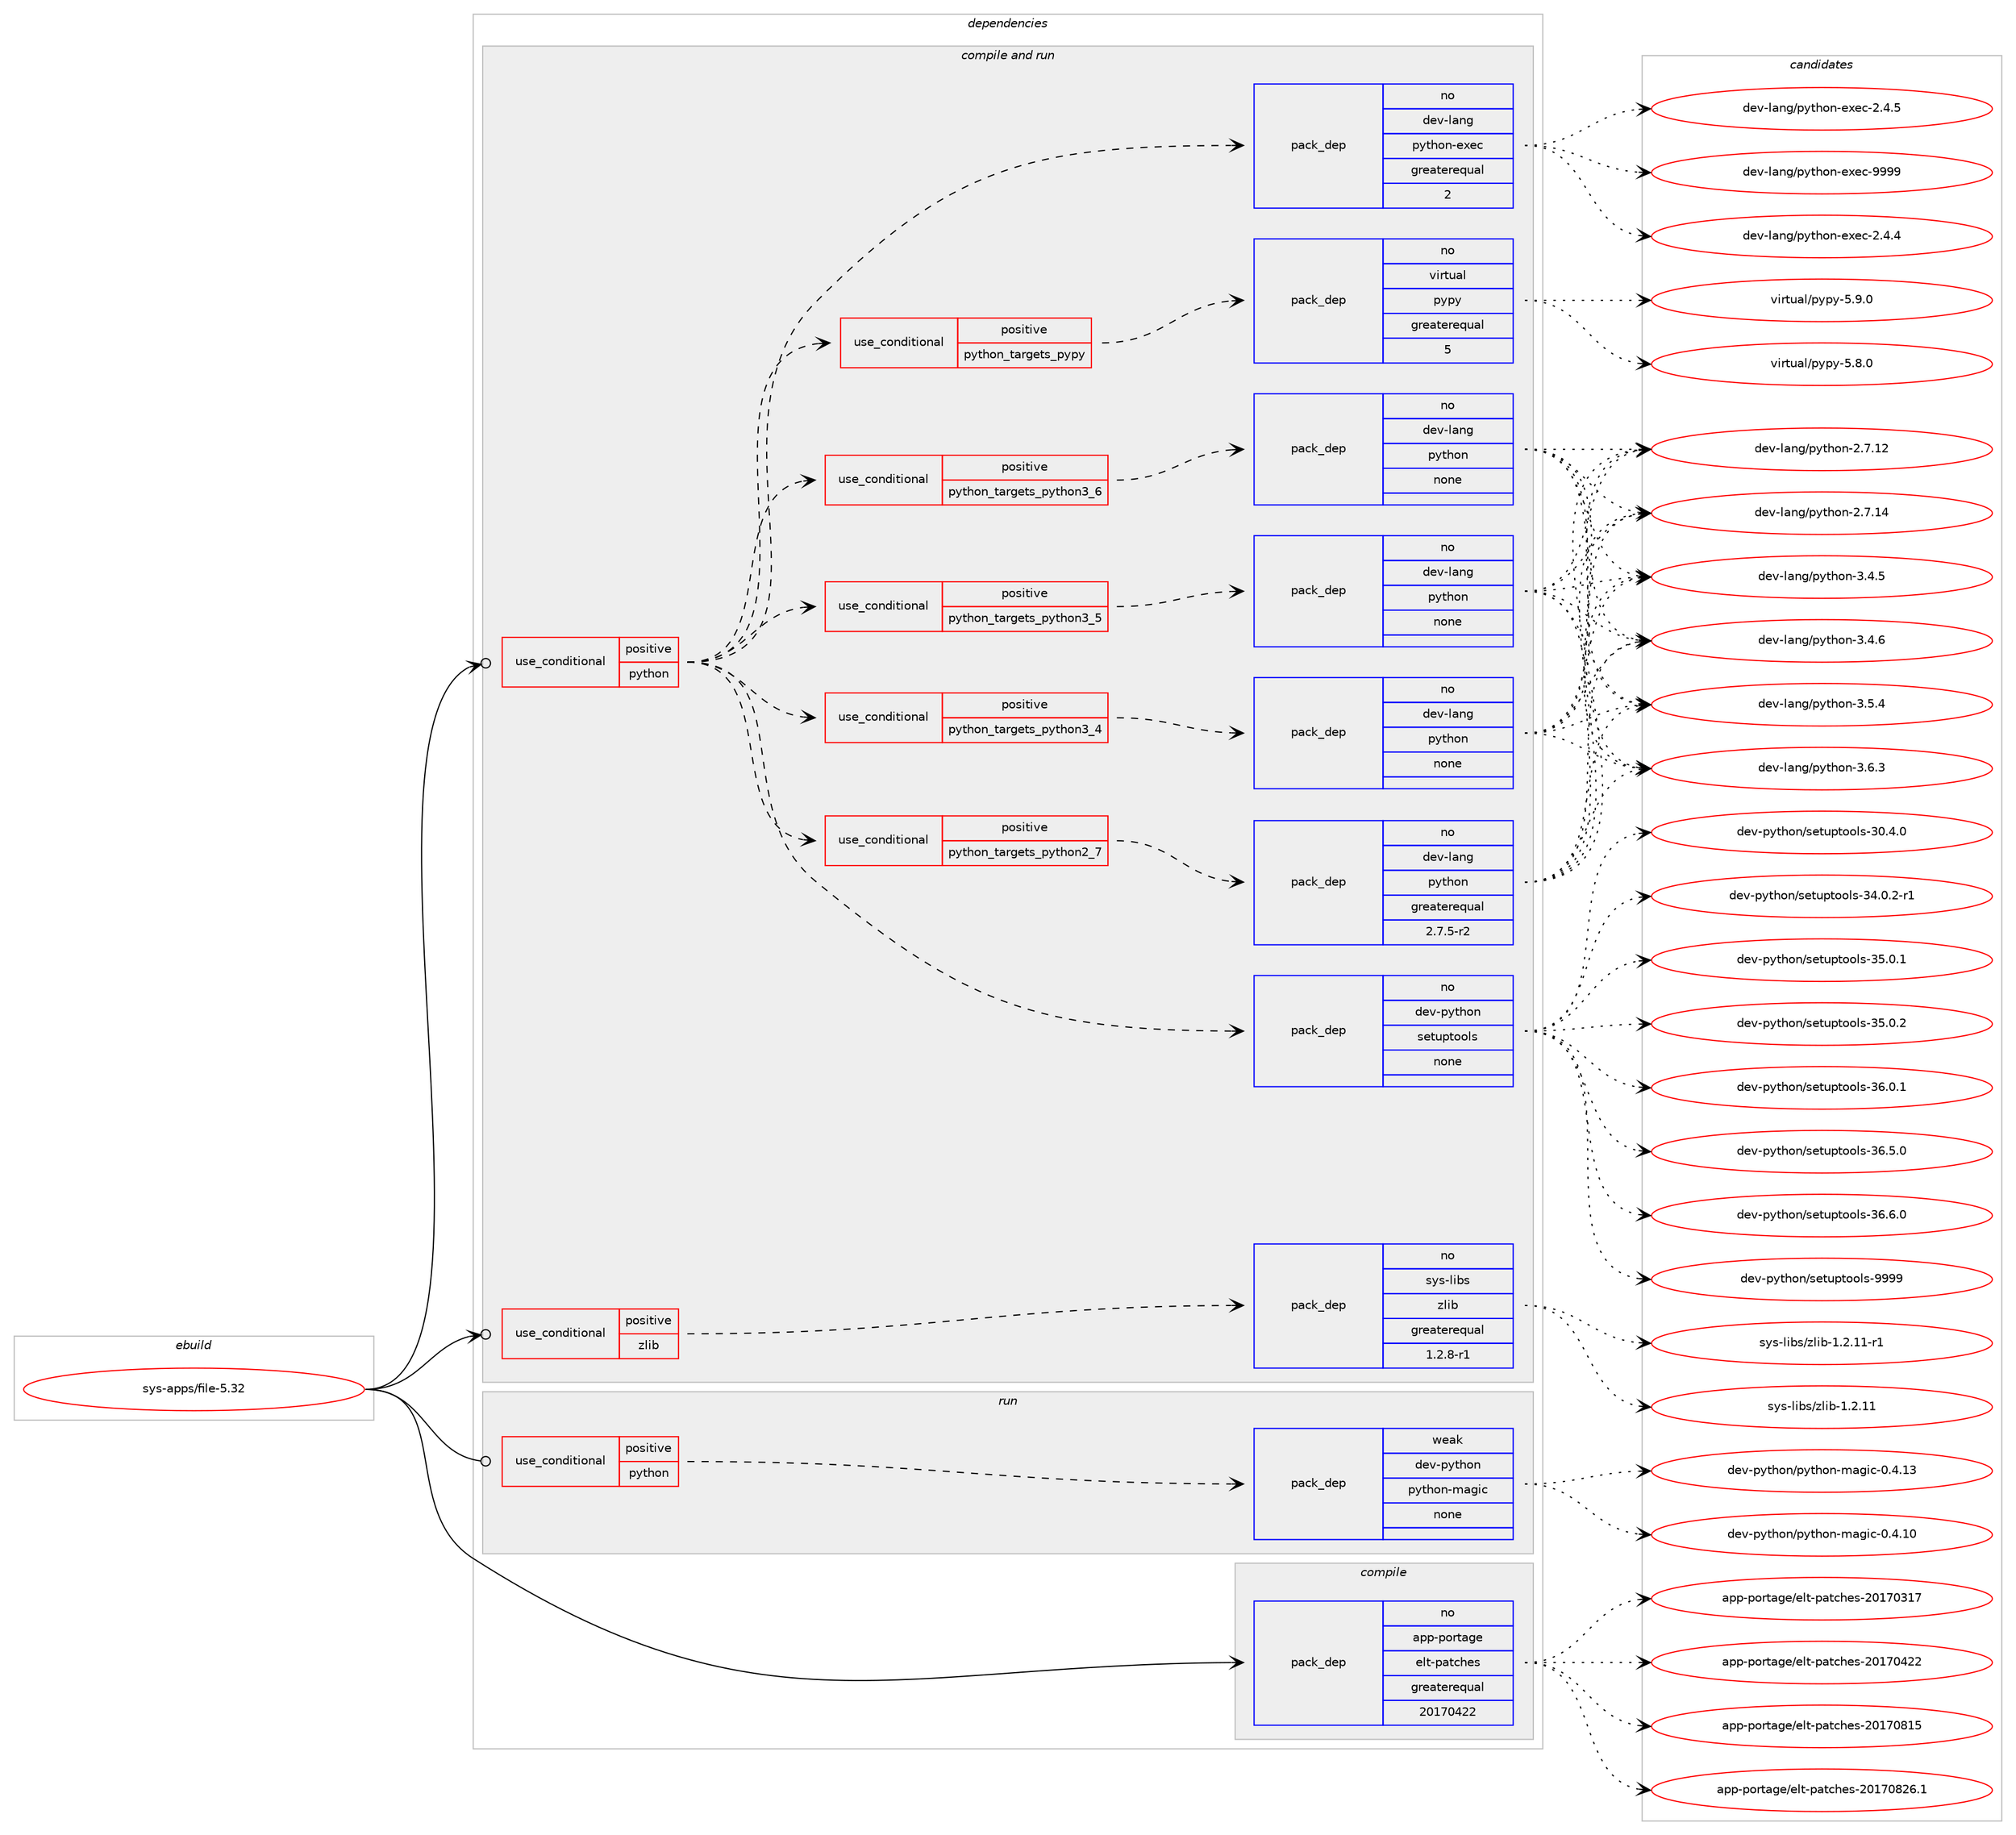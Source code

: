 digraph prolog {

# *************
# Graph options
# *************

newrank=true;
concentrate=true;
compound=true;
graph [rankdir=LR,fontname=Helvetica,fontsize=10,ranksep=1.5];#, ranksep=2.5, nodesep=0.2];
edge  [arrowhead=vee];
node  [fontname=Helvetica,fontsize=10];

# **********
# The ebuild
# **********

subgraph cluster_leftcol {
color=gray;
rank=same;
label=<<i>ebuild</i>>;
id [label="sys-apps/file-5.32", color=red, width=4, href="../sys-apps/file-5.32.svg"];
}

# ****************
# The dependencies
# ****************

subgraph cluster_midcol {
color=gray;
label=<<i>dependencies</i>>;
subgraph cluster_compile {
fillcolor="#eeeeee";
style=filled;
label=<<i>compile</i>>;
subgraph pack347781 {
dependency468574 [label=<<TABLE BORDER="0" CELLBORDER="1" CELLSPACING="0" CELLPADDING="4" WIDTH="220"><TR><TD ROWSPAN="6" CELLPADDING="30">pack_dep</TD></TR><TR><TD WIDTH="110">no</TD></TR><TR><TD>app-portage</TD></TR><TR><TD>elt-patches</TD></TR><TR><TD>greaterequal</TD></TR><TR><TD>20170422</TD></TR></TABLE>>, shape=none, color=blue];
}
id:e -> dependency468574:w [weight=20,style="solid",arrowhead="vee"];
}
subgraph cluster_compileandrun {
fillcolor="#eeeeee";
style=filled;
label=<<i>compile and run</i>>;
subgraph cond112710 {
dependency468575 [label=<<TABLE BORDER="0" CELLBORDER="1" CELLSPACING="0" CELLPADDING="4"><TR><TD ROWSPAN="3" CELLPADDING="10">use_conditional</TD></TR><TR><TD>positive</TD></TR><TR><TD>python</TD></TR></TABLE>>, shape=none, color=red];
subgraph cond112711 {
dependency468576 [label=<<TABLE BORDER="0" CELLBORDER="1" CELLSPACING="0" CELLPADDING="4"><TR><TD ROWSPAN="3" CELLPADDING="10">use_conditional</TD></TR><TR><TD>positive</TD></TR><TR><TD>python_targets_pypy</TD></TR></TABLE>>, shape=none, color=red];
subgraph pack347782 {
dependency468577 [label=<<TABLE BORDER="0" CELLBORDER="1" CELLSPACING="0" CELLPADDING="4" WIDTH="220"><TR><TD ROWSPAN="6" CELLPADDING="30">pack_dep</TD></TR><TR><TD WIDTH="110">no</TD></TR><TR><TD>virtual</TD></TR><TR><TD>pypy</TD></TR><TR><TD>greaterequal</TD></TR><TR><TD>5</TD></TR></TABLE>>, shape=none, color=blue];
}
dependency468576:e -> dependency468577:w [weight=20,style="dashed",arrowhead="vee"];
}
dependency468575:e -> dependency468576:w [weight=20,style="dashed",arrowhead="vee"];
subgraph cond112712 {
dependency468578 [label=<<TABLE BORDER="0" CELLBORDER="1" CELLSPACING="0" CELLPADDING="4"><TR><TD ROWSPAN="3" CELLPADDING="10">use_conditional</TD></TR><TR><TD>positive</TD></TR><TR><TD>python_targets_python2_7</TD></TR></TABLE>>, shape=none, color=red];
subgraph pack347783 {
dependency468579 [label=<<TABLE BORDER="0" CELLBORDER="1" CELLSPACING="0" CELLPADDING="4" WIDTH="220"><TR><TD ROWSPAN="6" CELLPADDING="30">pack_dep</TD></TR><TR><TD WIDTH="110">no</TD></TR><TR><TD>dev-lang</TD></TR><TR><TD>python</TD></TR><TR><TD>greaterequal</TD></TR><TR><TD>2.7.5-r2</TD></TR></TABLE>>, shape=none, color=blue];
}
dependency468578:e -> dependency468579:w [weight=20,style="dashed",arrowhead="vee"];
}
dependency468575:e -> dependency468578:w [weight=20,style="dashed",arrowhead="vee"];
subgraph cond112713 {
dependency468580 [label=<<TABLE BORDER="0" CELLBORDER="1" CELLSPACING="0" CELLPADDING="4"><TR><TD ROWSPAN="3" CELLPADDING="10">use_conditional</TD></TR><TR><TD>positive</TD></TR><TR><TD>python_targets_python3_4</TD></TR></TABLE>>, shape=none, color=red];
subgraph pack347784 {
dependency468581 [label=<<TABLE BORDER="0" CELLBORDER="1" CELLSPACING="0" CELLPADDING="4" WIDTH="220"><TR><TD ROWSPAN="6" CELLPADDING="30">pack_dep</TD></TR><TR><TD WIDTH="110">no</TD></TR><TR><TD>dev-lang</TD></TR><TR><TD>python</TD></TR><TR><TD>none</TD></TR><TR><TD></TD></TR></TABLE>>, shape=none, color=blue];
}
dependency468580:e -> dependency468581:w [weight=20,style="dashed",arrowhead="vee"];
}
dependency468575:e -> dependency468580:w [weight=20,style="dashed",arrowhead="vee"];
subgraph cond112714 {
dependency468582 [label=<<TABLE BORDER="0" CELLBORDER="1" CELLSPACING="0" CELLPADDING="4"><TR><TD ROWSPAN="3" CELLPADDING="10">use_conditional</TD></TR><TR><TD>positive</TD></TR><TR><TD>python_targets_python3_5</TD></TR></TABLE>>, shape=none, color=red];
subgraph pack347785 {
dependency468583 [label=<<TABLE BORDER="0" CELLBORDER="1" CELLSPACING="0" CELLPADDING="4" WIDTH="220"><TR><TD ROWSPAN="6" CELLPADDING="30">pack_dep</TD></TR><TR><TD WIDTH="110">no</TD></TR><TR><TD>dev-lang</TD></TR><TR><TD>python</TD></TR><TR><TD>none</TD></TR><TR><TD></TD></TR></TABLE>>, shape=none, color=blue];
}
dependency468582:e -> dependency468583:w [weight=20,style="dashed",arrowhead="vee"];
}
dependency468575:e -> dependency468582:w [weight=20,style="dashed",arrowhead="vee"];
subgraph cond112715 {
dependency468584 [label=<<TABLE BORDER="0" CELLBORDER="1" CELLSPACING="0" CELLPADDING="4"><TR><TD ROWSPAN="3" CELLPADDING="10">use_conditional</TD></TR><TR><TD>positive</TD></TR><TR><TD>python_targets_python3_6</TD></TR></TABLE>>, shape=none, color=red];
subgraph pack347786 {
dependency468585 [label=<<TABLE BORDER="0" CELLBORDER="1" CELLSPACING="0" CELLPADDING="4" WIDTH="220"><TR><TD ROWSPAN="6" CELLPADDING="30">pack_dep</TD></TR><TR><TD WIDTH="110">no</TD></TR><TR><TD>dev-lang</TD></TR><TR><TD>python</TD></TR><TR><TD>none</TD></TR><TR><TD></TD></TR></TABLE>>, shape=none, color=blue];
}
dependency468584:e -> dependency468585:w [weight=20,style="dashed",arrowhead="vee"];
}
dependency468575:e -> dependency468584:w [weight=20,style="dashed",arrowhead="vee"];
subgraph pack347787 {
dependency468586 [label=<<TABLE BORDER="0" CELLBORDER="1" CELLSPACING="0" CELLPADDING="4" WIDTH="220"><TR><TD ROWSPAN="6" CELLPADDING="30">pack_dep</TD></TR><TR><TD WIDTH="110">no</TD></TR><TR><TD>dev-lang</TD></TR><TR><TD>python-exec</TD></TR><TR><TD>greaterequal</TD></TR><TR><TD>2</TD></TR></TABLE>>, shape=none, color=blue];
}
dependency468575:e -> dependency468586:w [weight=20,style="dashed",arrowhead="vee"];
subgraph pack347788 {
dependency468587 [label=<<TABLE BORDER="0" CELLBORDER="1" CELLSPACING="0" CELLPADDING="4" WIDTH="220"><TR><TD ROWSPAN="6" CELLPADDING="30">pack_dep</TD></TR><TR><TD WIDTH="110">no</TD></TR><TR><TD>dev-python</TD></TR><TR><TD>setuptools</TD></TR><TR><TD>none</TD></TR><TR><TD></TD></TR></TABLE>>, shape=none, color=blue];
}
dependency468575:e -> dependency468587:w [weight=20,style="dashed",arrowhead="vee"];
}
id:e -> dependency468575:w [weight=20,style="solid",arrowhead="odotvee"];
subgraph cond112716 {
dependency468588 [label=<<TABLE BORDER="0" CELLBORDER="1" CELLSPACING="0" CELLPADDING="4"><TR><TD ROWSPAN="3" CELLPADDING="10">use_conditional</TD></TR><TR><TD>positive</TD></TR><TR><TD>zlib</TD></TR></TABLE>>, shape=none, color=red];
subgraph pack347789 {
dependency468589 [label=<<TABLE BORDER="0" CELLBORDER="1" CELLSPACING="0" CELLPADDING="4" WIDTH="220"><TR><TD ROWSPAN="6" CELLPADDING="30">pack_dep</TD></TR><TR><TD WIDTH="110">no</TD></TR><TR><TD>sys-libs</TD></TR><TR><TD>zlib</TD></TR><TR><TD>greaterequal</TD></TR><TR><TD>1.2.8-r1</TD></TR></TABLE>>, shape=none, color=blue];
}
dependency468588:e -> dependency468589:w [weight=20,style="dashed",arrowhead="vee"];
}
id:e -> dependency468588:w [weight=20,style="solid",arrowhead="odotvee"];
}
subgraph cluster_run {
fillcolor="#eeeeee";
style=filled;
label=<<i>run</i>>;
subgraph cond112717 {
dependency468590 [label=<<TABLE BORDER="0" CELLBORDER="1" CELLSPACING="0" CELLPADDING="4"><TR><TD ROWSPAN="3" CELLPADDING="10">use_conditional</TD></TR><TR><TD>positive</TD></TR><TR><TD>python</TD></TR></TABLE>>, shape=none, color=red];
subgraph pack347790 {
dependency468591 [label=<<TABLE BORDER="0" CELLBORDER="1" CELLSPACING="0" CELLPADDING="4" WIDTH="220"><TR><TD ROWSPAN="6" CELLPADDING="30">pack_dep</TD></TR><TR><TD WIDTH="110">weak</TD></TR><TR><TD>dev-python</TD></TR><TR><TD>python-magic</TD></TR><TR><TD>none</TD></TR><TR><TD></TD></TR></TABLE>>, shape=none, color=blue];
}
dependency468590:e -> dependency468591:w [weight=20,style="dashed",arrowhead="vee"];
}
id:e -> dependency468590:w [weight=20,style="solid",arrowhead="odot"];
}
}

# **************
# The candidates
# **************

subgraph cluster_choices {
rank=same;
color=gray;
label=<<i>candidates</i>>;

subgraph choice347781 {
color=black;
nodesep=1;
choice97112112451121111141169710310147101108116451129711699104101115455048495548514955 [label="app-portage/elt-patches-20170317", color=red, width=4,href="../app-portage/elt-patches-20170317.svg"];
choice97112112451121111141169710310147101108116451129711699104101115455048495548525050 [label="app-portage/elt-patches-20170422", color=red, width=4,href="../app-portage/elt-patches-20170422.svg"];
choice97112112451121111141169710310147101108116451129711699104101115455048495548564953 [label="app-portage/elt-patches-20170815", color=red, width=4,href="../app-portage/elt-patches-20170815.svg"];
choice971121124511211111411697103101471011081164511297116991041011154550484955485650544649 [label="app-portage/elt-patches-20170826.1", color=red, width=4,href="../app-portage/elt-patches-20170826.1.svg"];
dependency468574:e -> choice97112112451121111141169710310147101108116451129711699104101115455048495548514955:w [style=dotted,weight="100"];
dependency468574:e -> choice97112112451121111141169710310147101108116451129711699104101115455048495548525050:w [style=dotted,weight="100"];
dependency468574:e -> choice97112112451121111141169710310147101108116451129711699104101115455048495548564953:w [style=dotted,weight="100"];
dependency468574:e -> choice971121124511211111411697103101471011081164511297116991041011154550484955485650544649:w [style=dotted,weight="100"];
}
subgraph choice347782 {
color=black;
nodesep=1;
choice1181051141161179710847112121112121455346564648 [label="virtual/pypy-5.8.0", color=red, width=4,href="../virtual/pypy-5.8.0.svg"];
choice1181051141161179710847112121112121455346574648 [label="virtual/pypy-5.9.0", color=red, width=4,href="../virtual/pypy-5.9.0.svg"];
dependency468577:e -> choice1181051141161179710847112121112121455346564648:w [style=dotted,weight="100"];
dependency468577:e -> choice1181051141161179710847112121112121455346574648:w [style=dotted,weight="100"];
}
subgraph choice347783 {
color=black;
nodesep=1;
choice10010111845108971101034711212111610411111045504655464950 [label="dev-lang/python-2.7.12", color=red, width=4,href="../dev-lang/python-2.7.12.svg"];
choice10010111845108971101034711212111610411111045504655464952 [label="dev-lang/python-2.7.14", color=red, width=4,href="../dev-lang/python-2.7.14.svg"];
choice100101118451089711010347112121116104111110455146524653 [label="dev-lang/python-3.4.5", color=red, width=4,href="../dev-lang/python-3.4.5.svg"];
choice100101118451089711010347112121116104111110455146524654 [label="dev-lang/python-3.4.6", color=red, width=4,href="../dev-lang/python-3.4.6.svg"];
choice100101118451089711010347112121116104111110455146534652 [label="dev-lang/python-3.5.4", color=red, width=4,href="../dev-lang/python-3.5.4.svg"];
choice100101118451089711010347112121116104111110455146544651 [label="dev-lang/python-3.6.3", color=red, width=4,href="../dev-lang/python-3.6.3.svg"];
dependency468579:e -> choice10010111845108971101034711212111610411111045504655464950:w [style=dotted,weight="100"];
dependency468579:e -> choice10010111845108971101034711212111610411111045504655464952:w [style=dotted,weight="100"];
dependency468579:e -> choice100101118451089711010347112121116104111110455146524653:w [style=dotted,weight="100"];
dependency468579:e -> choice100101118451089711010347112121116104111110455146524654:w [style=dotted,weight="100"];
dependency468579:e -> choice100101118451089711010347112121116104111110455146534652:w [style=dotted,weight="100"];
dependency468579:e -> choice100101118451089711010347112121116104111110455146544651:w [style=dotted,weight="100"];
}
subgraph choice347784 {
color=black;
nodesep=1;
choice10010111845108971101034711212111610411111045504655464950 [label="dev-lang/python-2.7.12", color=red, width=4,href="../dev-lang/python-2.7.12.svg"];
choice10010111845108971101034711212111610411111045504655464952 [label="dev-lang/python-2.7.14", color=red, width=4,href="../dev-lang/python-2.7.14.svg"];
choice100101118451089711010347112121116104111110455146524653 [label="dev-lang/python-3.4.5", color=red, width=4,href="../dev-lang/python-3.4.5.svg"];
choice100101118451089711010347112121116104111110455146524654 [label="dev-lang/python-3.4.6", color=red, width=4,href="../dev-lang/python-3.4.6.svg"];
choice100101118451089711010347112121116104111110455146534652 [label="dev-lang/python-3.5.4", color=red, width=4,href="../dev-lang/python-3.5.4.svg"];
choice100101118451089711010347112121116104111110455146544651 [label="dev-lang/python-3.6.3", color=red, width=4,href="../dev-lang/python-3.6.3.svg"];
dependency468581:e -> choice10010111845108971101034711212111610411111045504655464950:w [style=dotted,weight="100"];
dependency468581:e -> choice10010111845108971101034711212111610411111045504655464952:w [style=dotted,weight="100"];
dependency468581:e -> choice100101118451089711010347112121116104111110455146524653:w [style=dotted,weight="100"];
dependency468581:e -> choice100101118451089711010347112121116104111110455146524654:w [style=dotted,weight="100"];
dependency468581:e -> choice100101118451089711010347112121116104111110455146534652:w [style=dotted,weight="100"];
dependency468581:e -> choice100101118451089711010347112121116104111110455146544651:w [style=dotted,weight="100"];
}
subgraph choice347785 {
color=black;
nodesep=1;
choice10010111845108971101034711212111610411111045504655464950 [label="dev-lang/python-2.7.12", color=red, width=4,href="../dev-lang/python-2.7.12.svg"];
choice10010111845108971101034711212111610411111045504655464952 [label="dev-lang/python-2.7.14", color=red, width=4,href="../dev-lang/python-2.7.14.svg"];
choice100101118451089711010347112121116104111110455146524653 [label="dev-lang/python-3.4.5", color=red, width=4,href="../dev-lang/python-3.4.5.svg"];
choice100101118451089711010347112121116104111110455146524654 [label="dev-lang/python-3.4.6", color=red, width=4,href="../dev-lang/python-3.4.6.svg"];
choice100101118451089711010347112121116104111110455146534652 [label="dev-lang/python-3.5.4", color=red, width=4,href="../dev-lang/python-3.5.4.svg"];
choice100101118451089711010347112121116104111110455146544651 [label="dev-lang/python-3.6.3", color=red, width=4,href="../dev-lang/python-3.6.3.svg"];
dependency468583:e -> choice10010111845108971101034711212111610411111045504655464950:w [style=dotted,weight="100"];
dependency468583:e -> choice10010111845108971101034711212111610411111045504655464952:w [style=dotted,weight="100"];
dependency468583:e -> choice100101118451089711010347112121116104111110455146524653:w [style=dotted,weight="100"];
dependency468583:e -> choice100101118451089711010347112121116104111110455146524654:w [style=dotted,weight="100"];
dependency468583:e -> choice100101118451089711010347112121116104111110455146534652:w [style=dotted,weight="100"];
dependency468583:e -> choice100101118451089711010347112121116104111110455146544651:w [style=dotted,weight="100"];
}
subgraph choice347786 {
color=black;
nodesep=1;
choice10010111845108971101034711212111610411111045504655464950 [label="dev-lang/python-2.7.12", color=red, width=4,href="../dev-lang/python-2.7.12.svg"];
choice10010111845108971101034711212111610411111045504655464952 [label="dev-lang/python-2.7.14", color=red, width=4,href="../dev-lang/python-2.7.14.svg"];
choice100101118451089711010347112121116104111110455146524653 [label="dev-lang/python-3.4.5", color=red, width=4,href="../dev-lang/python-3.4.5.svg"];
choice100101118451089711010347112121116104111110455146524654 [label="dev-lang/python-3.4.6", color=red, width=4,href="../dev-lang/python-3.4.6.svg"];
choice100101118451089711010347112121116104111110455146534652 [label="dev-lang/python-3.5.4", color=red, width=4,href="../dev-lang/python-3.5.4.svg"];
choice100101118451089711010347112121116104111110455146544651 [label="dev-lang/python-3.6.3", color=red, width=4,href="../dev-lang/python-3.6.3.svg"];
dependency468585:e -> choice10010111845108971101034711212111610411111045504655464950:w [style=dotted,weight="100"];
dependency468585:e -> choice10010111845108971101034711212111610411111045504655464952:w [style=dotted,weight="100"];
dependency468585:e -> choice100101118451089711010347112121116104111110455146524653:w [style=dotted,weight="100"];
dependency468585:e -> choice100101118451089711010347112121116104111110455146524654:w [style=dotted,weight="100"];
dependency468585:e -> choice100101118451089711010347112121116104111110455146534652:w [style=dotted,weight="100"];
dependency468585:e -> choice100101118451089711010347112121116104111110455146544651:w [style=dotted,weight="100"];
}
subgraph choice347787 {
color=black;
nodesep=1;
choice1001011184510897110103471121211161041111104510112010199455046524652 [label="dev-lang/python-exec-2.4.4", color=red, width=4,href="../dev-lang/python-exec-2.4.4.svg"];
choice1001011184510897110103471121211161041111104510112010199455046524653 [label="dev-lang/python-exec-2.4.5", color=red, width=4,href="../dev-lang/python-exec-2.4.5.svg"];
choice10010111845108971101034711212111610411111045101120101994557575757 [label="dev-lang/python-exec-9999", color=red, width=4,href="../dev-lang/python-exec-9999.svg"];
dependency468586:e -> choice1001011184510897110103471121211161041111104510112010199455046524652:w [style=dotted,weight="100"];
dependency468586:e -> choice1001011184510897110103471121211161041111104510112010199455046524653:w [style=dotted,weight="100"];
dependency468586:e -> choice10010111845108971101034711212111610411111045101120101994557575757:w [style=dotted,weight="100"];
}
subgraph choice347788 {
color=black;
nodesep=1;
choice100101118451121211161041111104711510111611711211611111110811545514846524648 [label="dev-python/setuptools-30.4.0", color=red, width=4,href="../dev-python/setuptools-30.4.0.svg"];
choice1001011184511212111610411111047115101116117112116111111108115455152464846504511449 [label="dev-python/setuptools-34.0.2-r1", color=red, width=4,href="../dev-python/setuptools-34.0.2-r1.svg"];
choice100101118451121211161041111104711510111611711211611111110811545515346484649 [label="dev-python/setuptools-35.0.1", color=red, width=4,href="../dev-python/setuptools-35.0.1.svg"];
choice100101118451121211161041111104711510111611711211611111110811545515346484650 [label="dev-python/setuptools-35.0.2", color=red, width=4,href="../dev-python/setuptools-35.0.2.svg"];
choice100101118451121211161041111104711510111611711211611111110811545515446484649 [label="dev-python/setuptools-36.0.1", color=red, width=4,href="../dev-python/setuptools-36.0.1.svg"];
choice100101118451121211161041111104711510111611711211611111110811545515446534648 [label="dev-python/setuptools-36.5.0", color=red, width=4,href="../dev-python/setuptools-36.5.0.svg"];
choice100101118451121211161041111104711510111611711211611111110811545515446544648 [label="dev-python/setuptools-36.6.0", color=red, width=4,href="../dev-python/setuptools-36.6.0.svg"];
choice10010111845112121116104111110471151011161171121161111111081154557575757 [label="dev-python/setuptools-9999", color=red, width=4,href="../dev-python/setuptools-9999.svg"];
dependency468587:e -> choice100101118451121211161041111104711510111611711211611111110811545514846524648:w [style=dotted,weight="100"];
dependency468587:e -> choice1001011184511212111610411111047115101116117112116111111108115455152464846504511449:w [style=dotted,weight="100"];
dependency468587:e -> choice100101118451121211161041111104711510111611711211611111110811545515346484649:w [style=dotted,weight="100"];
dependency468587:e -> choice100101118451121211161041111104711510111611711211611111110811545515346484650:w [style=dotted,weight="100"];
dependency468587:e -> choice100101118451121211161041111104711510111611711211611111110811545515446484649:w [style=dotted,weight="100"];
dependency468587:e -> choice100101118451121211161041111104711510111611711211611111110811545515446534648:w [style=dotted,weight="100"];
dependency468587:e -> choice100101118451121211161041111104711510111611711211611111110811545515446544648:w [style=dotted,weight="100"];
dependency468587:e -> choice10010111845112121116104111110471151011161171121161111111081154557575757:w [style=dotted,weight="100"];
}
subgraph choice347789 {
color=black;
nodesep=1;
choice1151211154510810598115471221081059845494650464949 [label="sys-libs/zlib-1.2.11", color=red, width=4,href="../sys-libs/zlib-1.2.11.svg"];
choice11512111545108105981154712210810598454946504649494511449 [label="sys-libs/zlib-1.2.11-r1", color=red, width=4,href="../sys-libs/zlib-1.2.11-r1.svg"];
dependency468589:e -> choice1151211154510810598115471221081059845494650464949:w [style=dotted,weight="100"];
dependency468589:e -> choice11512111545108105981154712210810598454946504649494511449:w [style=dotted,weight="100"];
}
subgraph choice347790 {
color=black;
nodesep=1;
choice100101118451121211161041111104711212111610411111045109971031059945484652464948 [label="dev-python/python-magic-0.4.10", color=red, width=4,href="../dev-python/python-magic-0.4.10.svg"];
choice100101118451121211161041111104711212111610411111045109971031059945484652464951 [label="dev-python/python-magic-0.4.13", color=red, width=4,href="../dev-python/python-magic-0.4.13.svg"];
dependency468591:e -> choice100101118451121211161041111104711212111610411111045109971031059945484652464948:w [style=dotted,weight="100"];
dependency468591:e -> choice100101118451121211161041111104711212111610411111045109971031059945484652464951:w [style=dotted,weight="100"];
}
}

}
